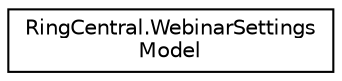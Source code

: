 digraph "Graphical Class Hierarchy"
{
 // LATEX_PDF_SIZE
  edge [fontname="Helvetica",fontsize="10",labelfontname="Helvetica",labelfontsize="10"];
  node [fontname="Helvetica",fontsize="10",shape=record];
  rankdir="LR";
  Node0 [label="RingCentral.WebinarSettings\lModel",height=0.2,width=0.4,color="black", fillcolor="white", style="filled",URL="$classRingCentral_1_1WebinarSettingsModel.html",tooltip="Various settings which define behavior of this Webinar's Sessions"];
}
